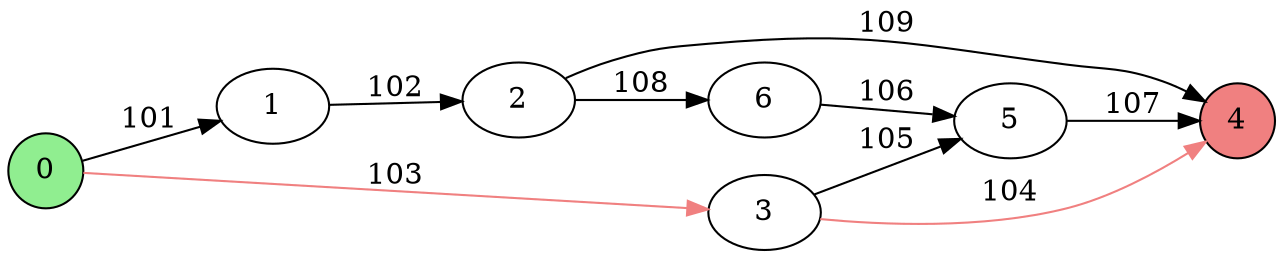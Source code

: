digraph G {
rankdir = LR;
    0 -> 1 [label="101"];
    0 -> 3 [label="103", color=lightcoral];
    1 -> 2 [label="102"];
    2 -> 4 [label="109"];
    2 -> 6 [label="108"];
    3 -> 4 [label="104", color=lightcoral];
    3 -> 5 [label="105"];
    5 -> 4 [label="107"];
    6 -> 5 [label="106"];
    0 [shape=circle, style=filled, fillcolor=lightgreen];
    4 [shape=circle, style=filled, fillcolor=lightcoral];
}
